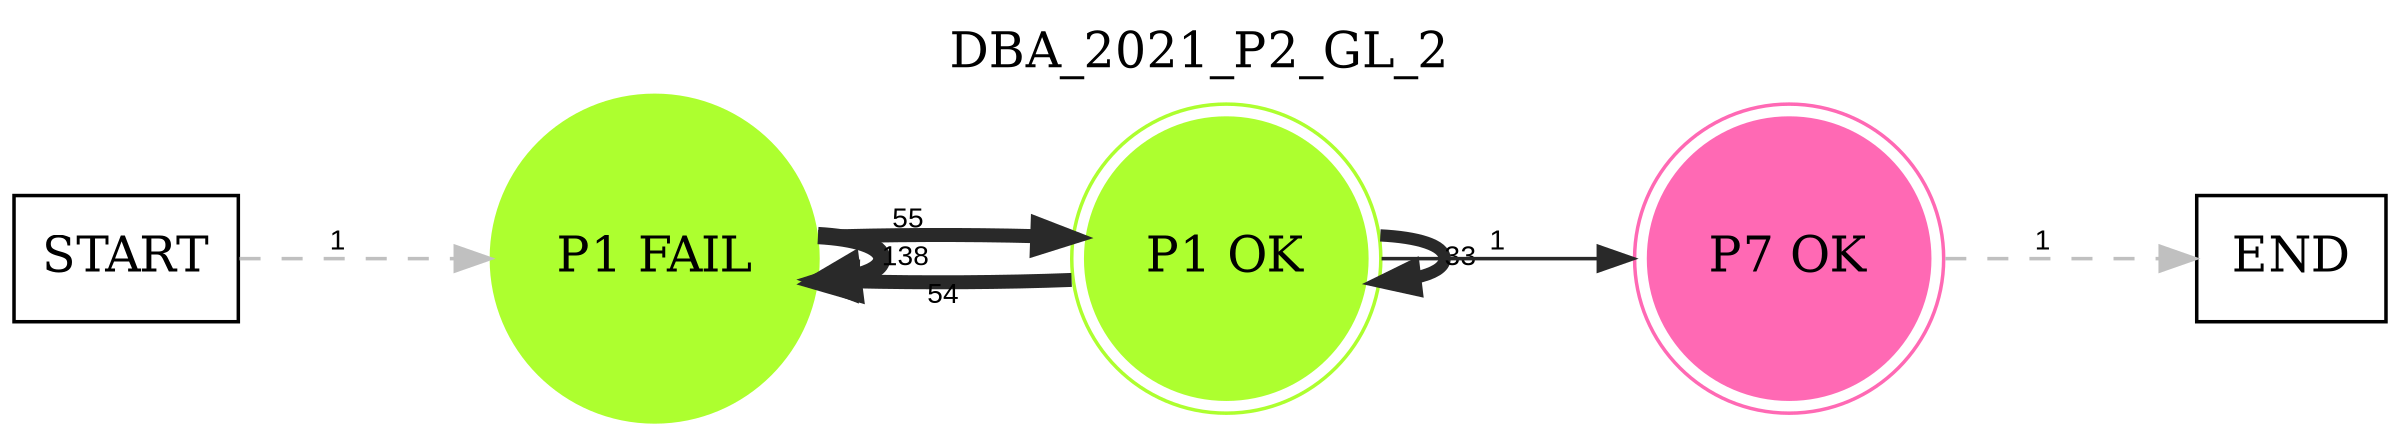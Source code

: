 digraph DBA_2021_P2_GL_2 {
	labelloc="t";
	label=DBA_2021_P2_GL_2;
	dpi = 150
	size="16,11!";
	margin = 0;
layout=circo;
"START" [shape=box, fillcolor=white, style=filled, color=black]
"P1 FAIL" [shape=circle, color=greenyellow, style=filled]
"P1 OK" [shape=circle, color=greenyellow, peripheries=2, style=filled]
"P7 OK" [shape=circle, color=hotpink, peripheries=2, style=filled]
"END" [shape=box, fillcolor=white, style=filled, color=black]
"START" -> "P1 FAIL" [ style = dashed color=grey label ="1" labelfloat=false fontname="Arial" fontsize=8]

"P1 FAIL" -> "P1 FAIL" [ color=grey16 penwidth = "4.92725368515721"label ="138" labelfloat=false fontname="Arial" fontsize=8]

"P1 FAIL" -> "P1 OK" [ color=grey16 penwidth = "4.00733318523247"label ="55" labelfloat=false fontname="Arial" fontsize=8]

"P1 OK" -> "P1 FAIL" [ color=grey16 penwidth = "3.98898404656427"label ="54" labelfloat=false fontname="Arial" fontsize=8]

"P1 OK" -> "P1 OK" [ color=grey16 penwidth = "3.49650756146648"label ="33" labelfloat=false fontname="Arial" fontsize=8]

"P1 OK" -> "P7 OK" [ color=grey16 penwidth = "1"label ="1" labelfloat=false fontname="Arial" fontsize=8]

"P7 OK" -> "END" [ style = dashed color=grey label ="1" labelfloat=false fontname="Arial" fontsize=8]

}
